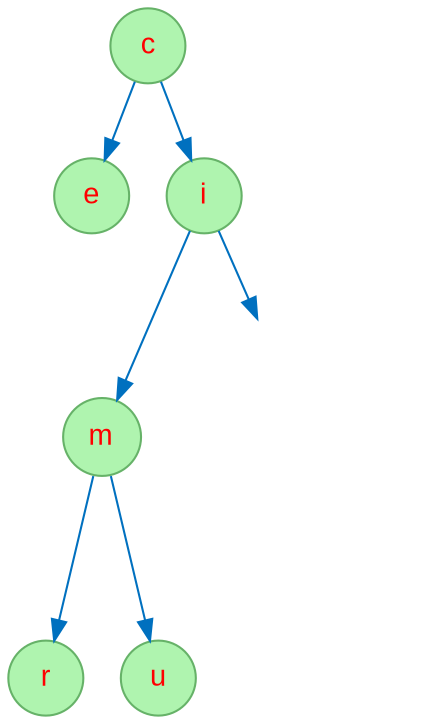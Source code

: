 digraph "Seq-murcie" {
node [fontname="Arial", fontcolor=red, shape=circle, style=filled, color="#66B268", fillcolor="#AFF4AF" ];
edge [color = "#0070BF"];
1560911714 [label="c"];
1560911714 -> 939047783;
939047783 [label="e"];
1560911714 -> 1237514926;
1237514926 [label="i"];
1237514926 -> 1066516207;
1066516207 [label="m"];
1066516207 -> 443308702;
443308702 [label="r"];
1066516207 -> 1128032093;
1128032093 [label="u"];
l1237514926 [style=invis];
1237514926 -> l1237514926;
}
